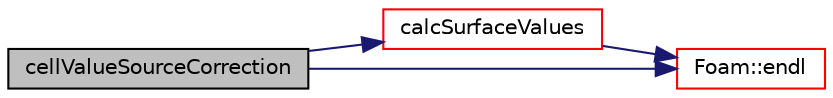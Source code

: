 digraph "cellValueSourceCorrection"
{
  bgcolor="transparent";
  edge [fontname="Helvetica",fontsize="10",labelfontname="Helvetica",labelfontsize="10"];
  node [fontname="Helvetica",fontsize="10",shape=record];
  rankdir="LR";
  Node121 [label="cellValueSourceCorrection",height=0.2,width=0.4,color="black", fillcolor="grey75", style="filled", fontcolor="black"];
  Node121 -> Node122 [color="midnightblue",fontsize="10",style="solid",fontname="Helvetica"];
  Node122 [label="calcSurfaceValues",height=0.2,width=0.4,color="red",URL="$a25065.html#a5cc6cb6011327967d272ee42c47b872c",tooltip="Calculate surface thermo properties. "];
  Node122 -> Node123 [color="midnightblue",fontsize="10",style="solid",fontname="Helvetica"];
  Node123 [label="Foam::endl",height=0.2,width=0.4,color="red",URL="$a21851.html#a2db8fe02a0d3909e9351bb4275b23ce4",tooltip="Add newline and flush stream. "];
  Node121 -> Node123 [color="midnightblue",fontsize="10",style="solid",fontname="Helvetica"];
}
